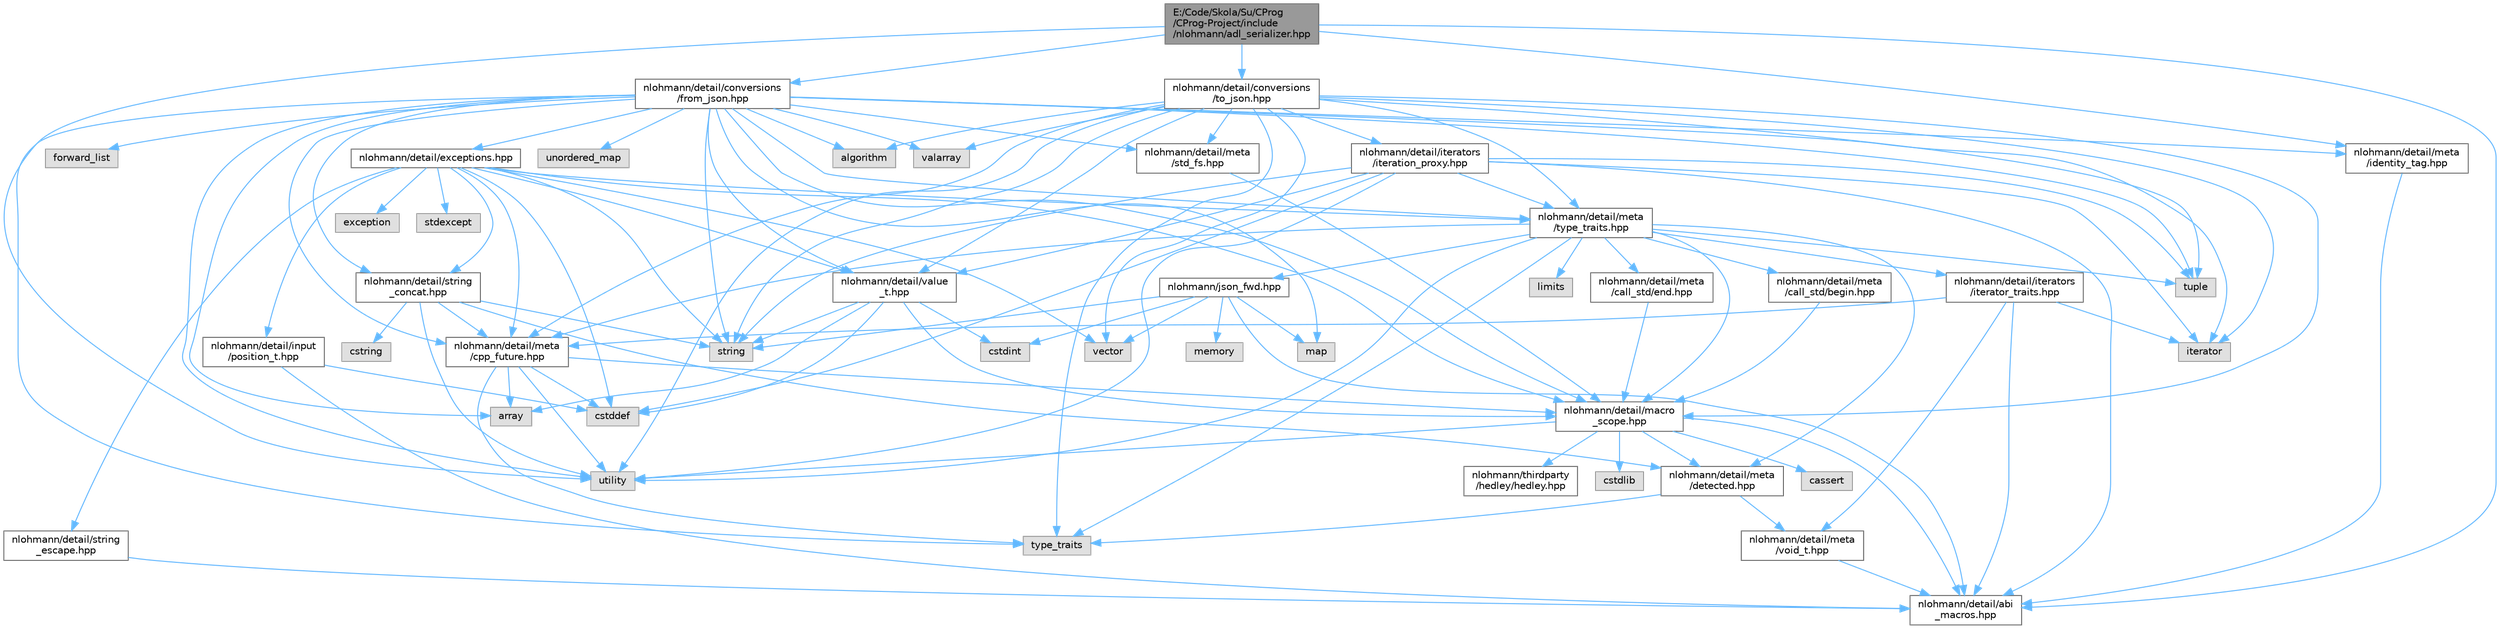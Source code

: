 digraph "E:/Code/Skola/Su/CProg/CProg-Project/include/nlohmann/adl_serializer.hpp"
{
 // LATEX_PDF_SIZE
  bgcolor="transparent";
  edge [fontname=Helvetica,fontsize=10,labelfontname=Helvetica,labelfontsize=10];
  node [fontname=Helvetica,fontsize=10,shape=box,height=0.2,width=0.4];
  Node1 [id="Node000001",label="E:/Code/Skola/Su/CProg\l/CProg-Project/include\l/nlohmann/adl_serializer.hpp",height=0.2,width=0.4,color="gray40", fillcolor="grey60", style="filled", fontcolor="black",tooltip=" "];
  Node1 -> Node2 [id="edge111_Node000001_Node000002",color="steelblue1",style="solid",tooltip=" "];
  Node2 [id="Node000002",label="utility",height=0.2,width=0.4,color="grey60", fillcolor="#E0E0E0", style="filled",tooltip=" "];
  Node1 -> Node3 [id="edge112_Node000001_Node000003",color="steelblue1",style="solid",tooltip=" "];
  Node3 [id="Node000003",label="nlohmann/detail/abi\l_macros.hpp",height=0.2,width=0.4,color="grey40", fillcolor="white", style="filled",URL="$abi__macros_8hpp.html",tooltip=" "];
  Node1 -> Node4 [id="edge113_Node000001_Node000004",color="steelblue1",style="solid",tooltip=" "];
  Node4 [id="Node000004",label="nlohmann/detail/conversions\l/from_json.hpp",height=0.2,width=0.4,color="grey40", fillcolor="white", style="filled",URL="$from__json_8hpp.html",tooltip=" "];
  Node4 -> Node5 [id="edge114_Node000004_Node000005",color="steelblue1",style="solid",tooltip=" "];
  Node5 [id="Node000005",label="algorithm",height=0.2,width=0.4,color="grey60", fillcolor="#E0E0E0", style="filled",tooltip=" "];
  Node4 -> Node6 [id="edge115_Node000004_Node000006",color="steelblue1",style="solid",tooltip=" "];
  Node6 [id="Node000006",label="array",height=0.2,width=0.4,color="grey60", fillcolor="#E0E0E0", style="filled",tooltip=" "];
  Node4 -> Node7 [id="edge116_Node000004_Node000007",color="steelblue1",style="solid",tooltip=" "];
  Node7 [id="Node000007",label="forward_list",height=0.2,width=0.4,color="grey60", fillcolor="#E0E0E0", style="filled",tooltip=" "];
  Node4 -> Node8 [id="edge117_Node000004_Node000008",color="steelblue1",style="solid",tooltip=" "];
  Node8 [id="Node000008",label="iterator",height=0.2,width=0.4,color="grey60", fillcolor="#E0E0E0", style="filled",tooltip=" "];
  Node4 -> Node9 [id="edge118_Node000004_Node000009",color="steelblue1",style="solid",tooltip=" "];
  Node9 [id="Node000009",label="map",height=0.2,width=0.4,color="grey60", fillcolor="#E0E0E0", style="filled",tooltip=" "];
  Node4 -> Node10 [id="edge119_Node000004_Node000010",color="steelblue1",style="solid",tooltip=" "];
  Node10 [id="Node000010",label="string",height=0.2,width=0.4,color="grey60", fillcolor="#E0E0E0", style="filled",tooltip=" "];
  Node4 -> Node11 [id="edge120_Node000004_Node000011",color="steelblue1",style="solid",tooltip=" "];
  Node11 [id="Node000011",label="tuple",height=0.2,width=0.4,color="grey60", fillcolor="#E0E0E0", style="filled",tooltip=" "];
  Node4 -> Node12 [id="edge121_Node000004_Node000012",color="steelblue1",style="solid",tooltip=" "];
  Node12 [id="Node000012",label="type_traits",height=0.2,width=0.4,color="grey60", fillcolor="#E0E0E0", style="filled",tooltip=" "];
  Node4 -> Node13 [id="edge122_Node000004_Node000013",color="steelblue1",style="solid",tooltip=" "];
  Node13 [id="Node000013",label="unordered_map",height=0.2,width=0.4,color="grey60", fillcolor="#E0E0E0", style="filled",tooltip=" "];
  Node4 -> Node2 [id="edge123_Node000004_Node000002",color="steelblue1",style="solid",tooltip=" "];
  Node4 -> Node14 [id="edge124_Node000004_Node000014",color="steelblue1",style="solid",tooltip=" "];
  Node14 [id="Node000014",label="valarray",height=0.2,width=0.4,color="grey60", fillcolor="#E0E0E0", style="filled",tooltip=" "];
  Node4 -> Node15 [id="edge125_Node000004_Node000015",color="steelblue1",style="solid",tooltip=" "];
  Node15 [id="Node000015",label="nlohmann/detail/exceptions.hpp",height=0.2,width=0.4,color="grey40", fillcolor="white", style="filled",URL="$exceptions_8hpp.html",tooltip=" "];
  Node15 -> Node16 [id="edge126_Node000015_Node000016",color="steelblue1",style="solid",tooltip=" "];
  Node16 [id="Node000016",label="cstddef",height=0.2,width=0.4,color="grey60", fillcolor="#E0E0E0", style="filled",tooltip=" "];
  Node15 -> Node17 [id="edge127_Node000015_Node000017",color="steelblue1",style="solid",tooltip=" "];
  Node17 [id="Node000017",label="exception",height=0.2,width=0.4,color="grey60", fillcolor="#E0E0E0", style="filled",tooltip=" "];
  Node15 -> Node18 [id="edge128_Node000015_Node000018",color="steelblue1",style="solid",tooltip=" "];
  Node18 [id="Node000018",label="stdexcept",height=0.2,width=0.4,color="grey60", fillcolor="#E0E0E0", style="filled",tooltip=" "];
  Node15 -> Node10 [id="edge129_Node000015_Node000010",color="steelblue1",style="solid",tooltip=" "];
  Node15 -> Node19 [id="edge130_Node000015_Node000019",color="steelblue1",style="solid",tooltip=" "];
  Node19 [id="Node000019",label="vector",height=0.2,width=0.4,color="grey60", fillcolor="#E0E0E0", style="filled",tooltip=" "];
  Node15 -> Node20 [id="edge131_Node000015_Node000020",color="steelblue1",style="solid",tooltip=" "];
  Node20 [id="Node000020",label="nlohmann/detail/value\l_t.hpp",height=0.2,width=0.4,color="grey40", fillcolor="white", style="filled",URL="$value__t_8hpp.html",tooltip=" "];
  Node20 -> Node6 [id="edge132_Node000020_Node000006",color="steelblue1",style="solid",tooltip=" "];
  Node20 -> Node16 [id="edge133_Node000020_Node000016",color="steelblue1",style="solid",tooltip=" "];
  Node20 -> Node21 [id="edge134_Node000020_Node000021",color="steelblue1",style="solid",tooltip=" "];
  Node21 [id="Node000021",label="cstdint",height=0.2,width=0.4,color="grey60", fillcolor="#E0E0E0", style="filled",tooltip=" "];
  Node20 -> Node10 [id="edge135_Node000020_Node000010",color="steelblue1",style="solid",tooltip=" "];
  Node20 -> Node22 [id="edge136_Node000020_Node000022",color="steelblue1",style="solid",tooltip=" "];
  Node22 [id="Node000022",label="nlohmann/detail/macro\l_scope.hpp",height=0.2,width=0.4,color="grey40", fillcolor="white", style="filled",URL="$macro__scope_8hpp.html",tooltip=" "];
  Node22 -> Node2 [id="edge137_Node000022_Node000002",color="steelblue1",style="solid",tooltip=" "];
  Node22 -> Node23 [id="edge138_Node000022_Node000023",color="steelblue1",style="solid",tooltip=" "];
  Node23 [id="Node000023",label="nlohmann/detail/meta\l/detected.hpp",height=0.2,width=0.4,color="grey40", fillcolor="white", style="filled",URL="$detected_8hpp.html",tooltip=" "];
  Node23 -> Node12 [id="edge139_Node000023_Node000012",color="steelblue1",style="solid",tooltip=" "];
  Node23 -> Node24 [id="edge140_Node000023_Node000024",color="steelblue1",style="solid",tooltip=" "];
  Node24 [id="Node000024",label="nlohmann/detail/meta\l/void_t.hpp",height=0.2,width=0.4,color="grey40", fillcolor="white", style="filled",URL="$void__t_8hpp.html",tooltip=" "];
  Node24 -> Node3 [id="edge141_Node000024_Node000003",color="steelblue1",style="solid",tooltip=" "];
  Node22 -> Node25 [id="edge142_Node000022_Node000025",color="steelblue1",style="solid",tooltip=" "];
  Node25 [id="Node000025",label="nlohmann/thirdparty\l/hedley/hedley.hpp",height=0.2,width=0.4,color="grey40", fillcolor="white", style="filled",URL="$hedley_8hpp.html",tooltip=" "];
  Node22 -> Node3 [id="edge143_Node000022_Node000003",color="steelblue1",style="solid",tooltip=" "];
  Node22 -> Node26 [id="edge144_Node000022_Node000026",color="steelblue1",style="solid",tooltip=" "];
  Node26 [id="Node000026",label="cstdlib",height=0.2,width=0.4,color="grey60", fillcolor="#E0E0E0", style="filled",tooltip=" "];
  Node22 -> Node27 [id="edge145_Node000022_Node000027",color="steelblue1",style="solid",tooltip=" "];
  Node27 [id="Node000027",label="cassert",height=0.2,width=0.4,color="grey60", fillcolor="#E0E0E0", style="filled",tooltip=" "];
  Node15 -> Node28 [id="edge146_Node000015_Node000028",color="steelblue1",style="solid",tooltip=" "];
  Node28 [id="Node000028",label="nlohmann/detail/string\l_escape.hpp",height=0.2,width=0.4,color="grey40", fillcolor="white", style="filled",URL="$string__escape_8hpp.html",tooltip=" "];
  Node28 -> Node3 [id="edge147_Node000028_Node000003",color="steelblue1",style="solid",tooltip=" "];
  Node15 -> Node29 [id="edge148_Node000015_Node000029",color="steelblue1",style="solid",tooltip=" "];
  Node29 [id="Node000029",label="nlohmann/detail/input\l/position_t.hpp",height=0.2,width=0.4,color="grey40", fillcolor="white", style="filled",URL="$position__t_8hpp.html",tooltip=" "];
  Node29 -> Node16 [id="edge149_Node000029_Node000016",color="steelblue1",style="solid",tooltip=" "];
  Node29 -> Node3 [id="edge150_Node000029_Node000003",color="steelblue1",style="solid",tooltip=" "];
  Node15 -> Node22 [id="edge151_Node000015_Node000022",color="steelblue1",style="solid",tooltip=" "];
  Node15 -> Node30 [id="edge152_Node000015_Node000030",color="steelblue1",style="solid",tooltip=" "];
  Node30 [id="Node000030",label="nlohmann/detail/meta\l/cpp_future.hpp",height=0.2,width=0.4,color="grey40", fillcolor="white", style="filled",URL="$cpp__future_8hpp.html",tooltip=" "];
  Node30 -> Node6 [id="edge153_Node000030_Node000006",color="steelblue1",style="solid",tooltip=" "];
  Node30 -> Node16 [id="edge154_Node000030_Node000016",color="steelblue1",style="solid",tooltip=" "];
  Node30 -> Node12 [id="edge155_Node000030_Node000012",color="steelblue1",style="solid",tooltip=" "];
  Node30 -> Node2 [id="edge156_Node000030_Node000002",color="steelblue1",style="solid",tooltip=" "];
  Node30 -> Node22 [id="edge157_Node000030_Node000022",color="steelblue1",style="solid",tooltip=" "];
  Node15 -> Node31 [id="edge158_Node000015_Node000031",color="steelblue1",style="solid",tooltip=" "];
  Node31 [id="Node000031",label="nlohmann/detail/meta\l/type_traits.hpp",height=0.2,width=0.4,color="grey40", fillcolor="white", style="filled",URL="$type__traits_8hpp.html",tooltip=" "];
  Node31 -> Node32 [id="edge159_Node000031_Node000032",color="steelblue1",style="solid",tooltip=" "];
  Node32 [id="Node000032",label="limits",height=0.2,width=0.4,color="grey60", fillcolor="#E0E0E0", style="filled",tooltip=" "];
  Node31 -> Node12 [id="edge160_Node000031_Node000012",color="steelblue1",style="solid",tooltip=" "];
  Node31 -> Node2 [id="edge161_Node000031_Node000002",color="steelblue1",style="solid",tooltip=" "];
  Node31 -> Node11 [id="edge162_Node000031_Node000011",color="steelblue1",style="solid",tooltip=" "];
  Node31 -> Node33 [id="edge163_Node000031_Node000033",color="steelblue1",style="solid",tooltip=" "];
  Node33 [id="Node000033",label="nlohmann/detail/iterators\l/iterator_traits.hpp",height=0.2,width=0.4,color="grey40", fillcolor="white", style="filled",URL="$iterator__traits_8hpp.html",tooltip=" "];
  Node33 -> Node8 [id="edge164_Node000033_Node000008",color="steelblue1",style="solid",tooltip=" "];
  Node33 -> Node3 [id="edge165_Node000033_Node000003",color="steelblue1",style="solid",tooltip=" "];
  Node33 -> Node24 [id="edge166_Node000033_Node000024",color="steelblue1",style="solid",tooltip=" "];
  Node33 -> Node30 [id="edge167_Node000033_Node000030",color="steelblue1",style="solid",tooltip=" "];
  Node31 -> Node22 [id="edge168_Node000031_Node000022",color="steelblue1",style="solid",tooltip=" "];
  Node31 -> Node34 [id="edge169_Node000031_Node000034",color="steelblue1",style="solid",tooltip=" "];
  Node34 [id="Node000034",label="nlohmann/detail/meta\l/call_std/begin.hpp",height=0.2,width=0.4,color="grey40", fillcolor="white", style="filled",URL="$begin_8hpp.html",tooltip=" "];
  Node34 -> Node22 [id="edge170_Node000034_Node000022",color="steelblue1",style="solid",tooltip=" "];
  Node31 -> Node35 [id="edge171_Node000031_Node000035",color="steelblue1",style="solid",tooltip=" "];
  Node35 [id="Node000035",label="nlohmann/detail/meta\l/call_std/end.hpp",height=0.2,width=0.4,color="grey40", fillcolor="white", style="filled",URL="$end_8hpp.html",tooltip=" "];
  Node35 -> Node22 [id="edge172_Node000035_Node000022",color="steelblue1",style="solid",tooltip=" "];
  Node31 -> Node30 [id="edge173_Node000031_Node000030",color="steelblue1",style="solid",tooltip=" "];
  Node31 -> Node23 [id="edge174_Node000031_Node000023",color="steelblue1",style="solid",tooltip=" "];
  Node31 -> Node36 [id="edge175_Node000031_Node000036",color="steelblue1",style="solid",tooltip=" "];
  Node36 [id="Node000036",label="nlohmann/json_fwd.hpp",height=0.2,width=0.4,color="grey40", fillcolor="white", style="filled",URL="$json__fwd_8hpp.html",tooltip=" "];
  Node36 -> Node21 [id="edge176_Node000036_Node000021",color="steelblue1",style="solid",tooltip=" "];
  Node36 -> Node9 [id="edge177_Node000036_Node000009",color="steelblue1",style="solid",tooltip=" "];
  Node36 -> Node37 [id="edge178_Node000036_Node000037",color="steelblue1",style="solid",tooltip=" "];
  Node37 [id="Node000037",label="memory",height=0.2,width=0.4,color="grey60", fillcolor="#E0E0E0", style="filled",tooltip=" "];
  Node36 -> Node10 [id="edge179_Node000036_Node000010",color="steelblue1",style="solid",tooltip=" "];
  Node36 -> Node19 [id="edge180_Node000036_Node000019",color="steelblue1",style="solid",tooltip=" "];
  Node36 -> Node3 [id="edge181_Node000036_Node000003",color="steelblue1",style="solid",tooltip=" "];
  Node15 -> Node38 [id="edge182_Node000015_Node000038",color="steelblue1",style="solid",tooltip=" "];
  Node38 [id="Node000038",label="nlohmann/detail/string\l_concat.hpp",height=0.2,width=0.4,color="grey40", fillcolor="white", style="filled",URL="$string__concat_8hpp.html",tooltip=" "];
  Node38 -> Node39 [id="edge183_Node000038_Node000039",color="steelblue1",style="solid",tooltip=" "];
  Node39 [id="Node000039",label="cstring",height=0.2,width=0.4,color="grey60", fillcolor="#E0E0E0", style="filled",tooltip=" "];
  Node38 -> Node10 [id="edge184_Node000038_Node000010",color="steelblue1",style="solid",tooltip=" "];
  Node38 -> Node2 [id="edge185_Node000038_Node000002",color="steelblue1",style="solid",tooltip=" "];
  Node38 -> Node30 [id="edge186_Node000038_Node000030",color="steelblue1",style="solid",tooltip=" "];
  Node38 -> Node23 [id="edge187_Node000038_Node000023",color="steelblue1",style="solid",tooltip=" "];
  Node4 -> Node22 [id="edge188_Node000004_Node000022",color="steelblue1",style="solid",tooltip=" "];
  Node4 -> Node30 [id="edge189_Node000004_Node000030",color="steelblue1",style="solid",tooltip=" "];
  Node4 -> Node40 [id="edge190_Node000004_Node000040",color="steelblue1",style="solid",tooltip=" "];
  Node40 [id="Node000040",label="nlohmann/detail/meta\l/identity_tag.hpp",height=0.2,width=0.4,color="grey40", fillcolor="white", style="filled",URL="$identity__tag_8hpp.html",tooltip=" "];
  Node40 -> Node3 [id="edge191_Node000040_Node000003",color="steelblue1",style="solid",tooltip=" "];
  Node4 -> Node41 [id="edge192_Node000004_Node000041",color="steelblue1",style="solid",tooltip=" "];
  Node41 [id="Node000041",label="nlohmann/detail/meta\l/std_fs.hpp",height=0.2,width=0.4,color="grey40", fillcolor="white", style="filled",URL="$std__fs_8hpp.html",tooltip=" "];
  Node41 -> Node22 [id="edge193_Node000041_Node000022",color="steelblue1",style="solid",tooltip=" "];
  Node4 -> Node31 [id="edge194_Node000004_Node000031",color="steelblue1",style="solid",tooltip=" "];
  Node4 -> Node38 [id="edge195_Node000004_Node000038",color="steelblue1",style="solid",tooltip=" "];
  Node4 -> Node20 [id="edge196_Node000004_Node000020",color="steelblue1",style="solid",tooltip=" "];
  Node1 -> Node42 [id="edge197_Node000001_Node000042",color="steelblue1",style="solid",tooltip=" "];
  Node42 [id="Node000042",label="nlohmann/detail/conversions\l/to_json.hpp",height=0.2,width=0.4,color="grey40", fillcolor="white", style="filled",URL="$to__json_8hpp.html",tooltip=" "];
  Node42 -> Node5 [id="edge198_Node000042_Node000005",color="steelblue1",style="solid",tooltip=" "];
  Node42 -> Node8 [id="edge199_Node000042_Node000008",color="steelblue1",style="solid",tooltip=" "];
  Node42 -> Node10 [id="edge200_Node000042_Node000010",color="steelblue1",style="solid",tooltip=" "];
  Node42 -> Node11 [id="edge201_Node000042_Node000011",color="steelblue1",style="solid",tooltip=" "];
  Node42 -> Node12 [id="edge202_Node000042_Node000012",color="steelblue1",style="solid",tooltip=" "];
  Node42 -> Node2 [id="edge203_Node000042_Node000002",color="steelblue1",style="solid",tooltip=" "];
  Node42 -> Node14 [id="edge204_Node000042_Node000014",color="steelblue1",style="solid",tooltip=" "];
  Node42 -> Node19 [id="edge205_Node000042_Node000019",color="steelblue1",style="solid",tooltip=" "];
  Node42 -> Node43 [id="edge206_Node000042_Node000043",color="steelblue1",style="solid",tooltip=" "];
  Node43 [id="Node000043",label="nlohmann/detail/iterators\l/iteration_proxy.hpp",height=0.2,width=0.4,color="grey40", fillcolor="white", style="filled",URL="$iteration__proxy_8hpp.html",tooltip=" "];
  Node43 -> Node16 [id="edge207_Node000043_Node000016",color="steelblue1",style="solid",tooltip=" "];
  Node43 -> Node8 [id="edge208_Node000043_Node000008",color="steelblue1",style="solid",tooltip=" "];
  Node43 -> Node10 [id="edge209_Node000043_Node000010",color="steelblue1",style="solid",tooltip=" "];
  Node43 -> Node11 [id="edge210_Node000043_Node000011",color="steelblue1",style="solid",tooltip=" "];
  Node43 -> Node2 [id="edge211_Node000043_Node000002",color="steelblue1",style="solid",tooltip=" "];
  Node43 -> Node3 [id="edge212_Node000043_Node000003",color="steelblue1",style="solid",tooltip=" "];
  Node43 -> Node31 [id="edge213_Node000043_Node000031",color="steelblue1",style="solid",tooltip=" "];
  Node43 -> Node20 [id="edge214_Node000043_Node000020",color="steelblue1",style="solid",tooltip=" "];
  Node42 -> Node22 [id="edge215_Node000042_Node000022",color="steelblue1",style="solid",tooltip=" "];
  Node42 -> Node30 [id="edge216_Node000042_Node000030",color="steelblue1",style="solid",tooltip=" "];
  Node42 -> Node41 [id="edge217_Node000042_Node000041",color="steelblue1",style="solid",tooltip=" "];
  Node42 -> Node31 [id="edge218_Node000042_Node000031",color="steelblue1",style="solid",tooltip=" "];
  Node42 -> Node20 [id="edge219_Node000042_Node000020",color="steelblue1",style="solid",tooltip=" "];
  Node1 -> Node40 [id="edge220_Node000001_Node000040",color="steelblue1",style="solid",tooltip=" "];
}
